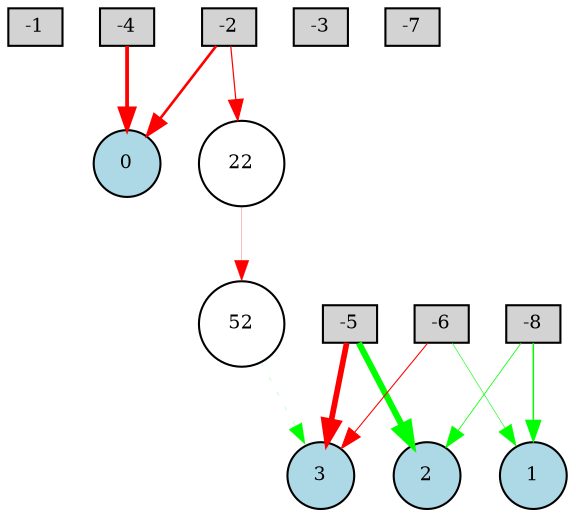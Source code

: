 digraph {
	node [fontsize=9 height=0.2 shape=circle width=0.2]
	-1 [fillcolor=lightgray shape=box style=filled]
	-2 [fillcolor=lightgray shape=box style=filled]
	-3 [fillcolor=lightgray shape=box style=filled]
	-4 [fillcolor=lightgray shape=box style=filled]
	-5 [fillcolor=lightgray shape=box style=filled]
	-6 [fillcolor=lightgray shape=box style=filled]
	-7 [fillcolor=lightgray shape=box style=filled]
	-8 [fillcolor=lightgray shape=box style=filled]
	0 [fillcolor=lightblue style=filled]
	1 [fillcolor=lightblue style=filled]
	2 [fillcolor=lightblue style=filled]
	3 [fillcolor=lightblue style=filled]
	52 [fillcolor=white style=filled]
	22 [fillcolor=white style=filled]
	-5 -> 2 [color=green penwidth=3.0086959065571985 style=solid]
	-5 -> 3 [color=red penwidth=2.735663305529491 style=solid]
	-8 -> 1 [color=green penwidth=0.7110553825017236 style=solid]
	-2 -> 22 [color=red penwidth=0.5892933871724075 style=solid]
	-8 -> 2 [color=green penwidth=0.38281276358105676 style=solid]
	-4 -> 0 [color=red penwidth=1.8083926740161815 style=solid]
	22 -> 52 [color=red penwidth=0.1251470937356992 style=solid]
	52 -> 3 [color=green penwidth=0.10352478172416713 style=dotted]
	-2 -> 0 [color=red penwidth=1.2647181536057035 style=solid]
	-6 -> 3 [color=red penwidth=0.5130475538918914 style=solid]
	-6 -> 1 [color=green penwidth=0.28868921291113636 style=solid]
}
